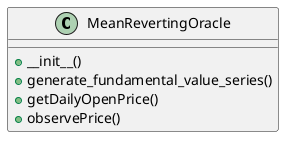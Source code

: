 @startuml
class MeanRevertingOracle {
  + __init__()
  + generate_fundamental_value_series()
  + getDailyOpenPrice()
  + observePrice()
}
@enduml